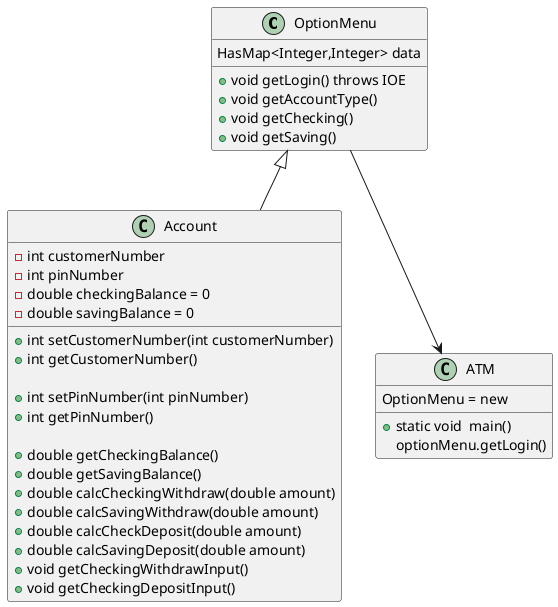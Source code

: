 @startuml
'https://plantuml.com/class-diagram

OptionMenu <|-- Account
OptionMenu --> ATM

class ATM{
+ static void  main()
OptionMenu = new
optionMenu.getLogin()

}

class  OptionMenu{
HasMap<Integer,Integer> data
+ void getLogin() throws IOE
+ void getAccountType()
+ void getChecking()
+ void getSaving()


}

class Account {
 - int customerNumber
 - int pinNumber
 - double checkingBalance = 0
 - double savingBalance = 0

+ int setCustomerNumber(int customerNumber)
+ int getCustomerNumber()

+ int setPinNumber(int pinNumber)
+ int getPinNumber()

+ double getCheckingBalance()
+ double getSavingBalance()
+ double calcCheckingWithdraw(double amount)
+ double calcSavingWithdraw(double amount)
+ double calcCheckDeposit(double amount)
+ double calcSavingDeposit(double amount)
+ void getCheckingWithdrawInput()
+ void getCheckingDepositInput()




}


@enduml
